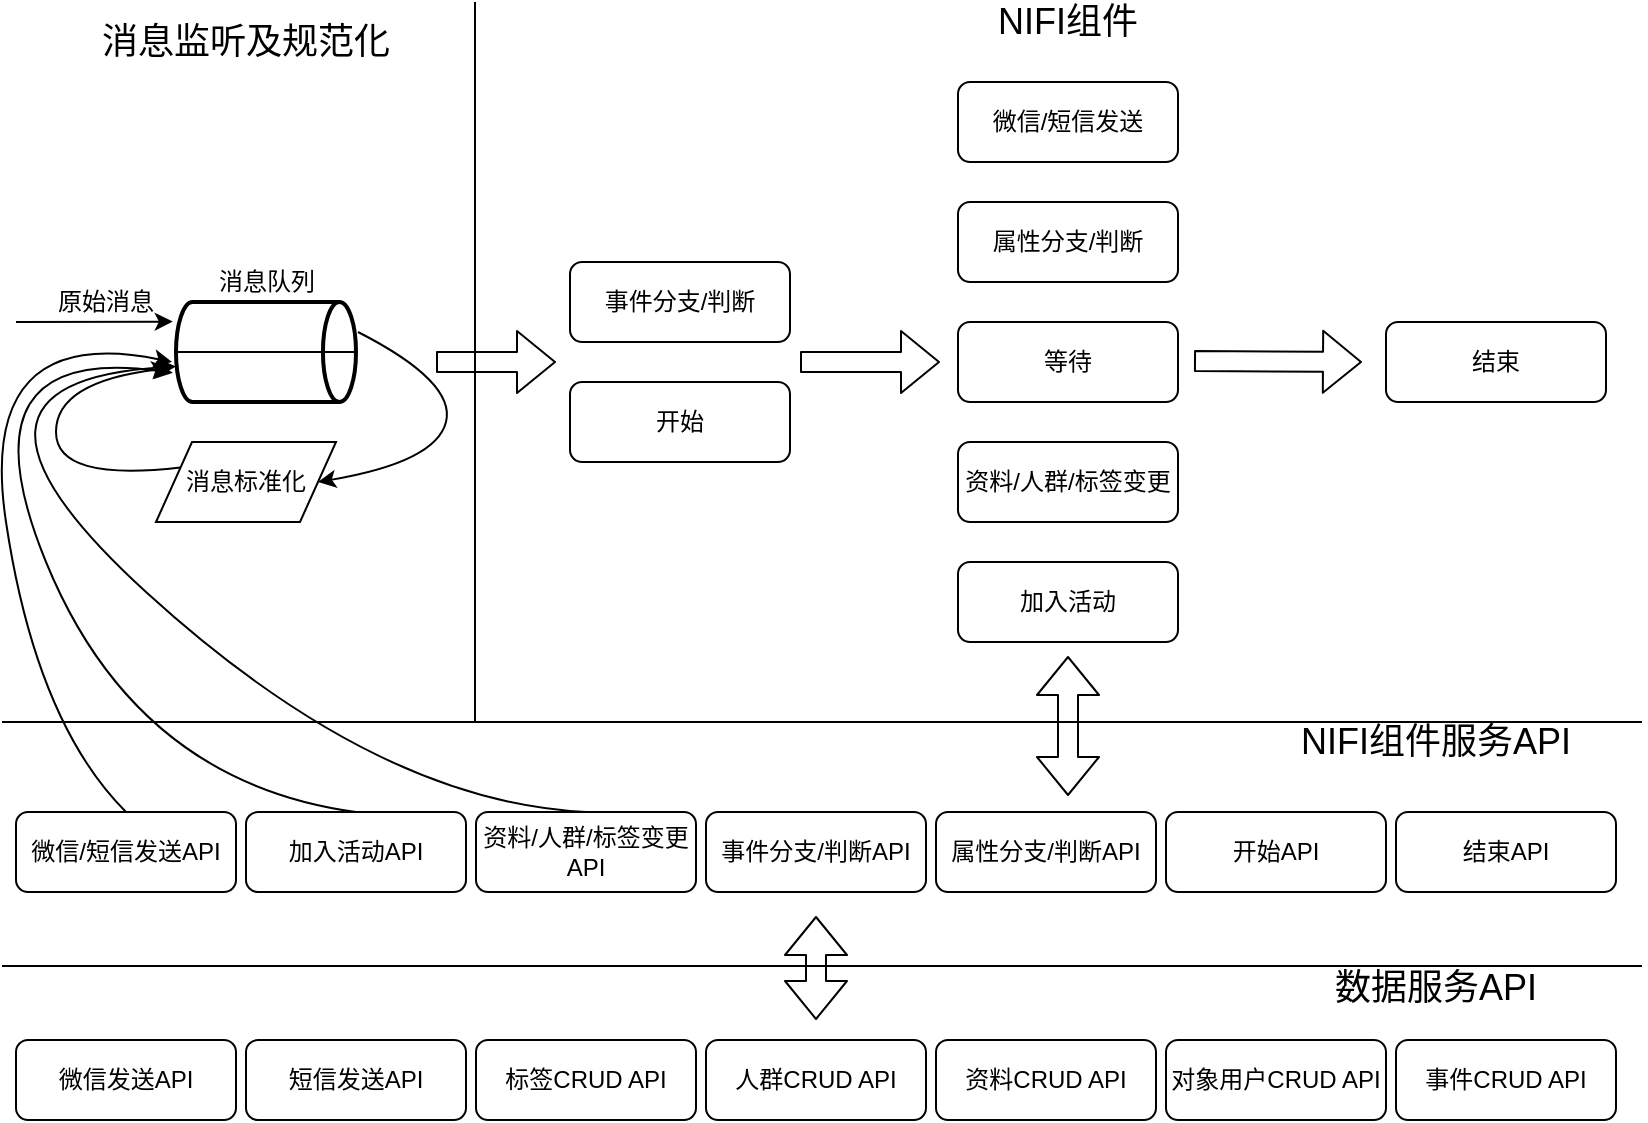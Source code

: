 <mxfile version="11.0.9" type="github"><diagram id="9rWtBTdzsgSmw_8GD8X4" name="Page-1"><mxGraphModel dx="1278" dy="550" grid="1" gridSize="10" guides="1" tooltips="1" connect="1" arrows="1" fold="1" page="1" pageScale="1" pageWidth="827" pageHeight="1169" math="0" shadow="0"><root><mxCell id="0"/><mxCell id="1" parent="0"/><mxCell id="7IMhk76XMN1lTcPp5SoK-3" value="" style="group" vertex="1" connectable="0" parent="1"><mxGeometry x="90" y="150" width="90" height="50" as="geometry"/></mxCell><mxCell id="7IMhk76XMN1lTcPp5SoK-1" value="" style="strokeWidth=2;html=1;shape=mxgraph.flowchart.direct_data;whiteSpace=wrap;" vertex="1" parent="7IMhk76XMN1lTcPp5SoK-3"><mxGeometry width="90" height="50" as="geometry"/></mxCell><mxCell id="7IMhk76XMN1lTcPp5SoK-2" value="" style="endArrow=none;html=1;exitX=0;exitY=0.5;exitDx=0;exitDy=0;exitPerimeter=0;entryX=1;entryY=0.5;entryDx=0;entryDy=0;entryPerimeter=0;" edge="1" parent="7IMhk76XMN1lTcPp5SoK-3" source="7IMhk76XMN1lTcPp5SoK-1" target="7IMhk76XMN1lTcPp5SoK-1"><mxGeometry width="50" height="50" relative="1" as="geometry"><mxPoint x="-22.5" y="200" as="sourcePoint"/><mxPoint x="67.5" y="25" as="targetPoint"/></mxGeometry></mxCell><mxCell id="7IMhk76XMN1lTcPp5SoK-5" value="消息标准化" style="shape=parallelogram;perimeter=parallelogramPerimeter;whiteSpace=wrap;html=1;" vertex="1" parent="1"><mxGeometry x="80" y="220" width="90" height="40" as="geometry"/></mxCell><mxCell id="7IMhk76XMN1lTcPp5SoK-6" value="" style="endArrow=classic;html=1;entryX=-0.018;entryY=0.196;entryDx=0;entryDy=0;entryPerimeter=0;" edge="1" parent="1" target="7IMhk76XMN1lTcPp5SoK-1"><mxGeometry width="50" height="50" relative="1" as="geometry"><mxPoint x="10" y="160" as="sourcePoint"/><mxPoint x="60" y="150" as="targetPoint"/></mxGeometry></mxCell><mxCell id="7IMhk76XMN1lTcPp5SoK-7" value="原始消息" style="text;html=1;strokeColor=none;fillColor=none;align=center;verticalAlign=middle;whiteSpace=wrap;rounded=0;" vertex="1" parent="1"><mxGeometry x="30" y="140" width="50" height="20" as="geometry"/></mxCell><mxCell id="7IMhk76XMN1lTcPp5SoK-8" value="" style="curved=1;endArrow=classic;html=1;entryX=1;entryY=0.5;entryDx=0;entryDy=0;" edge="1" parent="1" target="7IMhk76XMN1lTcPp5SoK-5"><mxGeometry width="50" height="50" relative="1" as="geometry"><mxPoint x="181" y="165" as="sourcePoint"/><mxPoint x="260" y="230" as="targetPoint"/><Array as="points"><mxPoint x="230" y="190"/><mxPoint x="220" y="230"/></Array></mxGeometry></mxCell><mxCell id="7IMhk76XMN1lTcPp5SoK-9" value="" style="curved=1;endArrow=classic;html=1;exitX=0;exitY=0.25;exitDx=0;exitDy=0;entryX=-0.036;entryY=0.66;entryDx=0;entryDy=0;entryPerimeter=0;" edge="1" parent="1" source="7IMhk76XMN1lTcPp5SoK-5" target="7IMhk76XMN1lTcPp5SoK-1"><mxGeometry width="50" height="50" relative="1" as="geometry"><mxPoint x="10" y="270" as="sourcePoint"/><mxPoint x="60" y="220" as="targetPoint"/><Array as="points"><mxPoint x="30" y="240"/><mxPoint x="30" y="190"/></Array></mxGeometry></mxCell><mxCell id="7IMhk76XMN1lTcPp5SoK-11" value="" style="endArrow=none;html=1;" edge="1" parent="1"><mxGeometry width="50" height="50" relative="1" as="geometry"><mxPoint x="239.5" y="360" as="sourcePoint"/><mxPoint x="239.5" as="targetPoint"/></mxGeometry></mxCell><mxCell id="7IMhk76XMN1lTcPp5SoK-12" value="开始" style="rounded=1;whiteSpace=wrap;html=1;" vertex="1" parent="1"><mxGeometry x="287" y="190" width="110" height="40" as="geometry"/></mxCell><mxCell id="7IMhk76XMN1lTcPp5SoK-13" value="事件分支/判断" style="rounded=1;whiteSpace=wrap;html=1;" vertex="1" parent="1"><mxGeometry x="287" y="130" width="110" height="40" as="geometry"/></mxCell><mxCell id="7IMhk76XMN1lTcPp5SoK-14" value="属性分支/判断" style="rounded=1;whiteSpace=wrap;html=1;" vertex="1" parent="1"><mxGeometry x="481" y="100" width="110" height="40" as="geometry"/></mxCell><mxCell id="7IMhk76XMN1lTcPp5SoK-15" value="等待" style="rounded=1;whiteSpace=wrap;html=1;" vertex="1" parent="1"><mxGeometry x="481" y="160" width="110" height="40" as="geometry"/></mxCell><mxCell id="7IMhk76XMN1lTcPp5SoK-16" value="微信/短信发送" style="rounded=1;whiteSpace=wrap;html=1;" vertex="1" parent="1"><mxGeometry x="481" y="40" width="110" height="40" as="geometry"/></mxCell><mxCell id="7IMhk76XMN1lTcPp5SoK-19" value="资料/人群/标签变更" style="rounded=1;whiteSpace=wrap;html=1;" vertex="1" parent="1"><mxGeometry x="481" y="220" width="110" height="40" as="geometry"/></mxCell><mxCell id="7IMhk76XMN1lTcPp5SoK-20" value="结束" style="rounded=1;whiteSpace=wrap;html=1;" vertex="1" parent="1"><mxGeometry x="695" y="160" width="110" height="40" as="geometry"/></mxCell><mxCell id="7IMhk76XMN1lTcPp5SoK-21" value="加入活动" style="rounded=1;whiteSpace=wrap;html=1;" vertex="1" parent="1"><mxGeometry x="481" y="280" width="110" height="40" as="geometry"/></mxCell><mxCell id="7IMhk76XMN1lTcPp5SoK-22" value="" style="shape=flexArrow;endArrow=classic;html=1;" edge="1" parent="1"><mxGeometry width="50" height="50" relative="1" as="geometry"><mxPoint x="220" y="180" as="sourcePoint"/><mxPoint x="280" y="180" as="targetPoint"/></mxGeometry></mxCell><mxCell id="7IMhk76XMN1lTcPp5SoK-23" value="" style="shape=flexArrow;endArrow=classic;html=1;" edge="1" parent="1"><mxGeometry width="50" height="50" relative="1" as="geometry"><mxPoint x="402" y="180" as="sourcePoint"/><mxPoint x="472" y="180" as="targetPoint"/></mxGeometry></mxCell><mxCell id="7IMhk76XMN1lTcPp5SoK-24" value="" style="shape=flexArrow;endArrow=classic;html=1;" edge="1" parent="1"><mxGeometry width="50" height="50" relative="1" as="geometry"><mxPoint x="599" y="179.5" as="sourcePoint"/><mxPoint x="683" y="180" as="targetPoint"/></mxGeometry></mxCell><mxCell id="7IMhk76XMN1lTcPp5SoK-25" value="" style="endArrow=none;html=1;" edge="1" parent="1"><mxGeometry width="50" height="50" relative="1" as="geometry"><mxPoint x="3" y="360" as="sourcePoint"/><mxPoint x="823" y="360" as="targetPoint"/></mxGeometry></mxCell><mxCell id="7IMhk76XMN1lTcPp5SoK-26" value="开始API" style="rounded=1;whiteSpace=wrap;html=1;" vertex="1" parent="1"><mxGeometry x="585" y="405" width="110" height="40" as="geometry"/></mxCell><mxCell id="7IMhk76XMN1lTcPp5SoK-27" value="事件分支/判断API" style="rounded=1;whiteSpace=wrap;html=1;" vertex="1" parent="1"><mxGeometry x="355" y="405" width="110" height="40" as="geometry"/></mxCell><mxCell id="7IMhk76XMN1lTcPp5SoK-28" value="属性分支/判断API" style="rounded=1;whiteSpace=wrap;html=1;" vertex="1" parent="1"><mxGeometry x="470" y="405" width="110" height="40" as="geometry"/></mxCell><mxCell id="7IMhk76XMN1lTcPp5SoK-30" value="微信/短信发送API" style="rounded=1;whiteSpace=wrap;html=1;" vertex="1" parent="1"><mxGeometry x="10" y="405" width="110" height="40" as="geometry"/></mxCell><mxCell id="7IMhk76XMN1lTcPp5SoK-31" value="资料/人群/标签变更API" style="rounded=1;whiteSpace=wrap;html=1;" vertex="1" parent="1"><mxGeometry x="240" y="405" width="110" height="40" as="geometry"/></mxCell><mxCell id="7IMhk76XMN1lTcPp5SoK-32" value="加入活动API" style="rounded=1;whiteSpace=wrap;html=1;" vertex="1" parent="1"><mxGeometry x="125" y="405" width="110" height="40" as="geometry"/></mxCell><mxCell id="7IMhk76XMN1lTcPp5SoK-33" value="结束API" style="rounded=1;whiteSpace=wrap;html=1;" vertex="1" parent="1"><mxGeometry x="700" y="405" width="110" height="40" as="geometry"/></mxCell><mxCell id="7IMhk76XMN1lTcPp5SoK-34" value="" style="shape=flexArrow;endArrow=classic;startArrow=classic;html=1;" edge="1" parent="1"><mxGeometry width="50" height="50" relative="1" as="geometry"><mxPoint x="536" y="397" as="sourcePoint"/><mxPoint x="536" y="327" as="targetPoint"/></mxGeometry></mxCell><mxCell id="7IMhk76XMN1lTcPp5SoK-35" value="" style="endArrow=none;html=1;" edge="1" parent="1"><mxGeometry width="50" height="50" relative="1" as="geometry"><mxPoint x="3" y="482" as="sourcePoint"/><mxPoint x="823" y="482" as="targetPoint"/></mxGeometry></mxCell><mxCell id="7IMhk76XMN1lTcPp5SoK-36" value="" style="curved=1;endArrow=classic;html=1;exitX=0.5;exitY=0;exitDx=0;exitDy=0;" edge="1" parent="1" source="7IMhk76XMN1lTcPp5SoK-30"><mxGeometry width="50" height="50" relative="1" as="geometry"><mxPoint x="60" y="360" as="sourcePoint"/><mxPoint x="88" y="180" as="targetPoint"/><Array as="points"><mxPoint x="20" y="360"/><mxPoint x="-10" y="160"/></Array></mxGeometry></mxCell><mxCell id="7IMhk76XMN1lTcPp5SoK-37" value="" style="curved=1;endArrow=classic;html=1;exitX=0.5;exitY=0;exitDx=0;exitDy=0;entryX=-0.018;entryY=0.708;entryDx=0;entryDy=0;entryPerimeter=0;" edge="1" parent="1" source="7IMhk76XMN1lTcPp5SoK-32" target="7IMhk76XMN1lTcPp5SoK-1"><mxGeometry width="50" height="50" relative="1" as="geometry"><mxPoint x="140" y="340" as="sourcePoint"/><mxPoint x="190" y="290" as="targetPoint"/><Array as="points"><mxPoint x="70" y="390"/><mxPoint x="-20" y="170"/></Array></mxGeometry></mxCell><mxCell id="7IMhk76XMN1lTcPp5SoK-38" value="" style="curved=1;endArrow=classic;html=1;exitX=0.5;exitY=0;exitDx=0;exitDy=0;entryX=0;entryY=0.644;entryDx=0;entryDy=0;entryPerimeter=0;" edge="1" parent="1" source="7IMhk76XMN1lTcPp5SoK-31" target="7IMhk76XMN1lTcPp5SoK-1"><mxGeometry width="50" height="50" relative="1" as="geometry"><mxPoint x="180" y="360" as="sourcePoint"/><mxPoint x="230" y="310" as="targetPoint"/><Array as="points"><mxPoint x="190" y="400"/><mxPoint x="-40" y="190"/></Array></mxGeometry></mxCell><mxCell id="7IMhk76XMN1lTcPp5SoK-39" value="微信发送API" style="rounded=1;whiteSpace=wrap;html=1;" vertex="1" parent="1"><mxGeometry x="10" y="519" width="110" height="40" as="geometry"/></mxCell><mxCell id="7IMhk76XMN1lTcPp5SoK-40" value="短信发送API" style="rounded=1;whiteSpace=wrap;html=1;" vertex="1" parent="1"><mxGeometry x="125" y="519" width="110" height="40" as="geometry"/></mxCell><mxCell id="7IMhk76XMN1lTcPp5SoK-41" value="标签CRUD API" style="rounded=1;whiteSpace=wrap;html=1;" vertex="1" parent="1"><mxGeometry x="240" y="519" width="110" height="40" as="geometry"/></mxCell><mxCell id="7IMhk76XMN1lTcPp5SoK-42" value="人群CRUD API" style="rounded=1;whiteSpace=wrap;html=1;" vertex="1" parent="1"><mxGeometry x="355" y="519" width="110" height="40" as="geometry"/></mxCell><mxCell id="7IMhk76XMN1lTcPp5SoK-43" value="资料CRUD API" style="rounded=1;whiteSpace=wrap;html=1;" vertex="1" parent="1"><mxGeometry x="470" y="519" width="110" height="40" as="geometry"/></mxCell><mxCell id="7IMhk76XMN1lTcPp5SoK-44" value="对象用户CRUD API" style="rounded=1;whiteSpace=wrap;html=1;" vertex="1" parent="1"><mxGeometry x="585" y="519" width="110" height="40" as="geometry"/></mxCell><mxCell id="7IMhk76XMN1lTcPp5SoK-45" value="事件CRUD API" style="rounded=1;whiteSpace=wrap;html=1;" vertex="1" parent="1"><mxGeometry x="700" y="519" width="110" height="40" as="geometry"/></mxCell><mxCell id="7IMhk76XMN1lTcPp5SoK-46" value="消息队列" style="text;html=1;strokeColor=none;fillColor=none;align=center;verticalAlign=middle;whiteSpace=wrap;rounded=0;" vertex="1" parent="1"><mxGeometry x="107.5" y="130" width="55" height="20" as="geometry"/></mxCell><mxCell id="7IMhk76XMN1lTcPp5SoK-47" value="&lt;font style=&quot;font-size: 18px&quot;&gt;消息监听及规范化&lt;/font&gt;" style="text;html=1;strokeColor=none;fillColor=none;align=center;verticalAlign=middle;whiteSpace=wrap;rounded=0;" vertex="1" parent="1"><mxGeometry x="45" y="10" width="160" height="20" as="geometry"/></mxCell><mxCell id="7IMhk76XMN1lTcPp5SoK-48" value="&lt;font style=&quot;font-size: 18px&quot;&gt;NIFI组件&lt;/font&gt;" style="text;html=1;strokeColor=none;fillColor=none;align=center;verticalAlign=middle;whiteSpace=wrap;rounded=0;" vertex="1" parent="1"><mxGeometry x="456" width="160" height="20" as="geometry"/></mxCell><mxCell id="7IMhk76XMN1lTcPp5SoK-49" value="&lt;font style=&quot;font-size: 18px&quot;&gt;NIFI组件服务API&lt;/font&gt;" style="text;html=1;strokeColor=none;fillColor=none;align=center;verticalAlign=middle;whiteSpace=wrap;rounded=0;" vertex="1" parent="1"><mxGeometry x="640" y="360" width="160" height="20" as="geometry"/></mxCell><mxCell id="7IMhk76XMN1lTcPp5SoK-50" value="&lt;font style=&quot;font-size: 18px&quot;&gt;数据服务API&lt;/font&gt;" style="text;html=1;strokeColor=none;fillColor=none;align=center;verticalAlign=middle;whiteSpace=wrap;rounded=0;" vertex="1" parent="1"><mxGeometry x="640" y="483" width="160" height="20" as="geometry"/></mxCell><mxCell id="7IMhk76XMN1lTcPp5SoK-51" value="" style="shape=flexArrow;endArrow=classic;startArrow=classic;html=1;exitX=0.5;exitY=0;exitDx=0;exitDy=0;" edge="1" parent="1"><mxGeometry width="50" height="50" relative="1" as="geometry"><mxPoint x="410" y="509" as="sourcePoint"/><mxPoint x="410" y="457" as="targetPoint"/></mxGeometry></mxCell></root></mxGraphModel></diagram></mxfile>